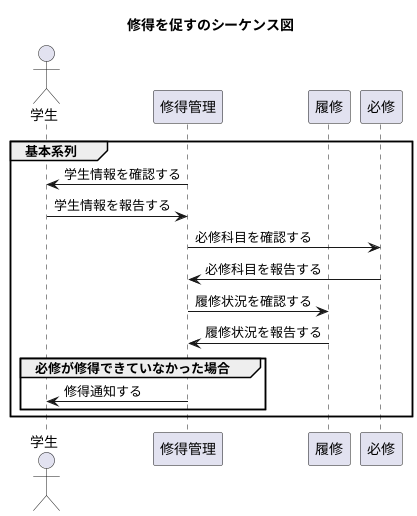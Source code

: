 @startuml 6-5
title 修得を促すのシーケンス図
'クラス等
actor 学生 as foo1
participant 修得管理 as foo2
participant 履修 as foo3
participant 必修 as foo4

group 基本系列
    foo2 -> foo1 : 学生情報を確認する
    foo1 -> foo2 : 学生情報を報告する
    foo2 -> foo4 : 必修科目を確認する
    foo4 -> foo2 : 必修科目を報告する
    foo2 -> foo3 : 履修状況を確認する
    foo3 -> foo2 : 履修状況を報告する
    group 必修が修得できていなかった場合
        foo2 -> foo1 : 修得通知する
    end
end

@enduml